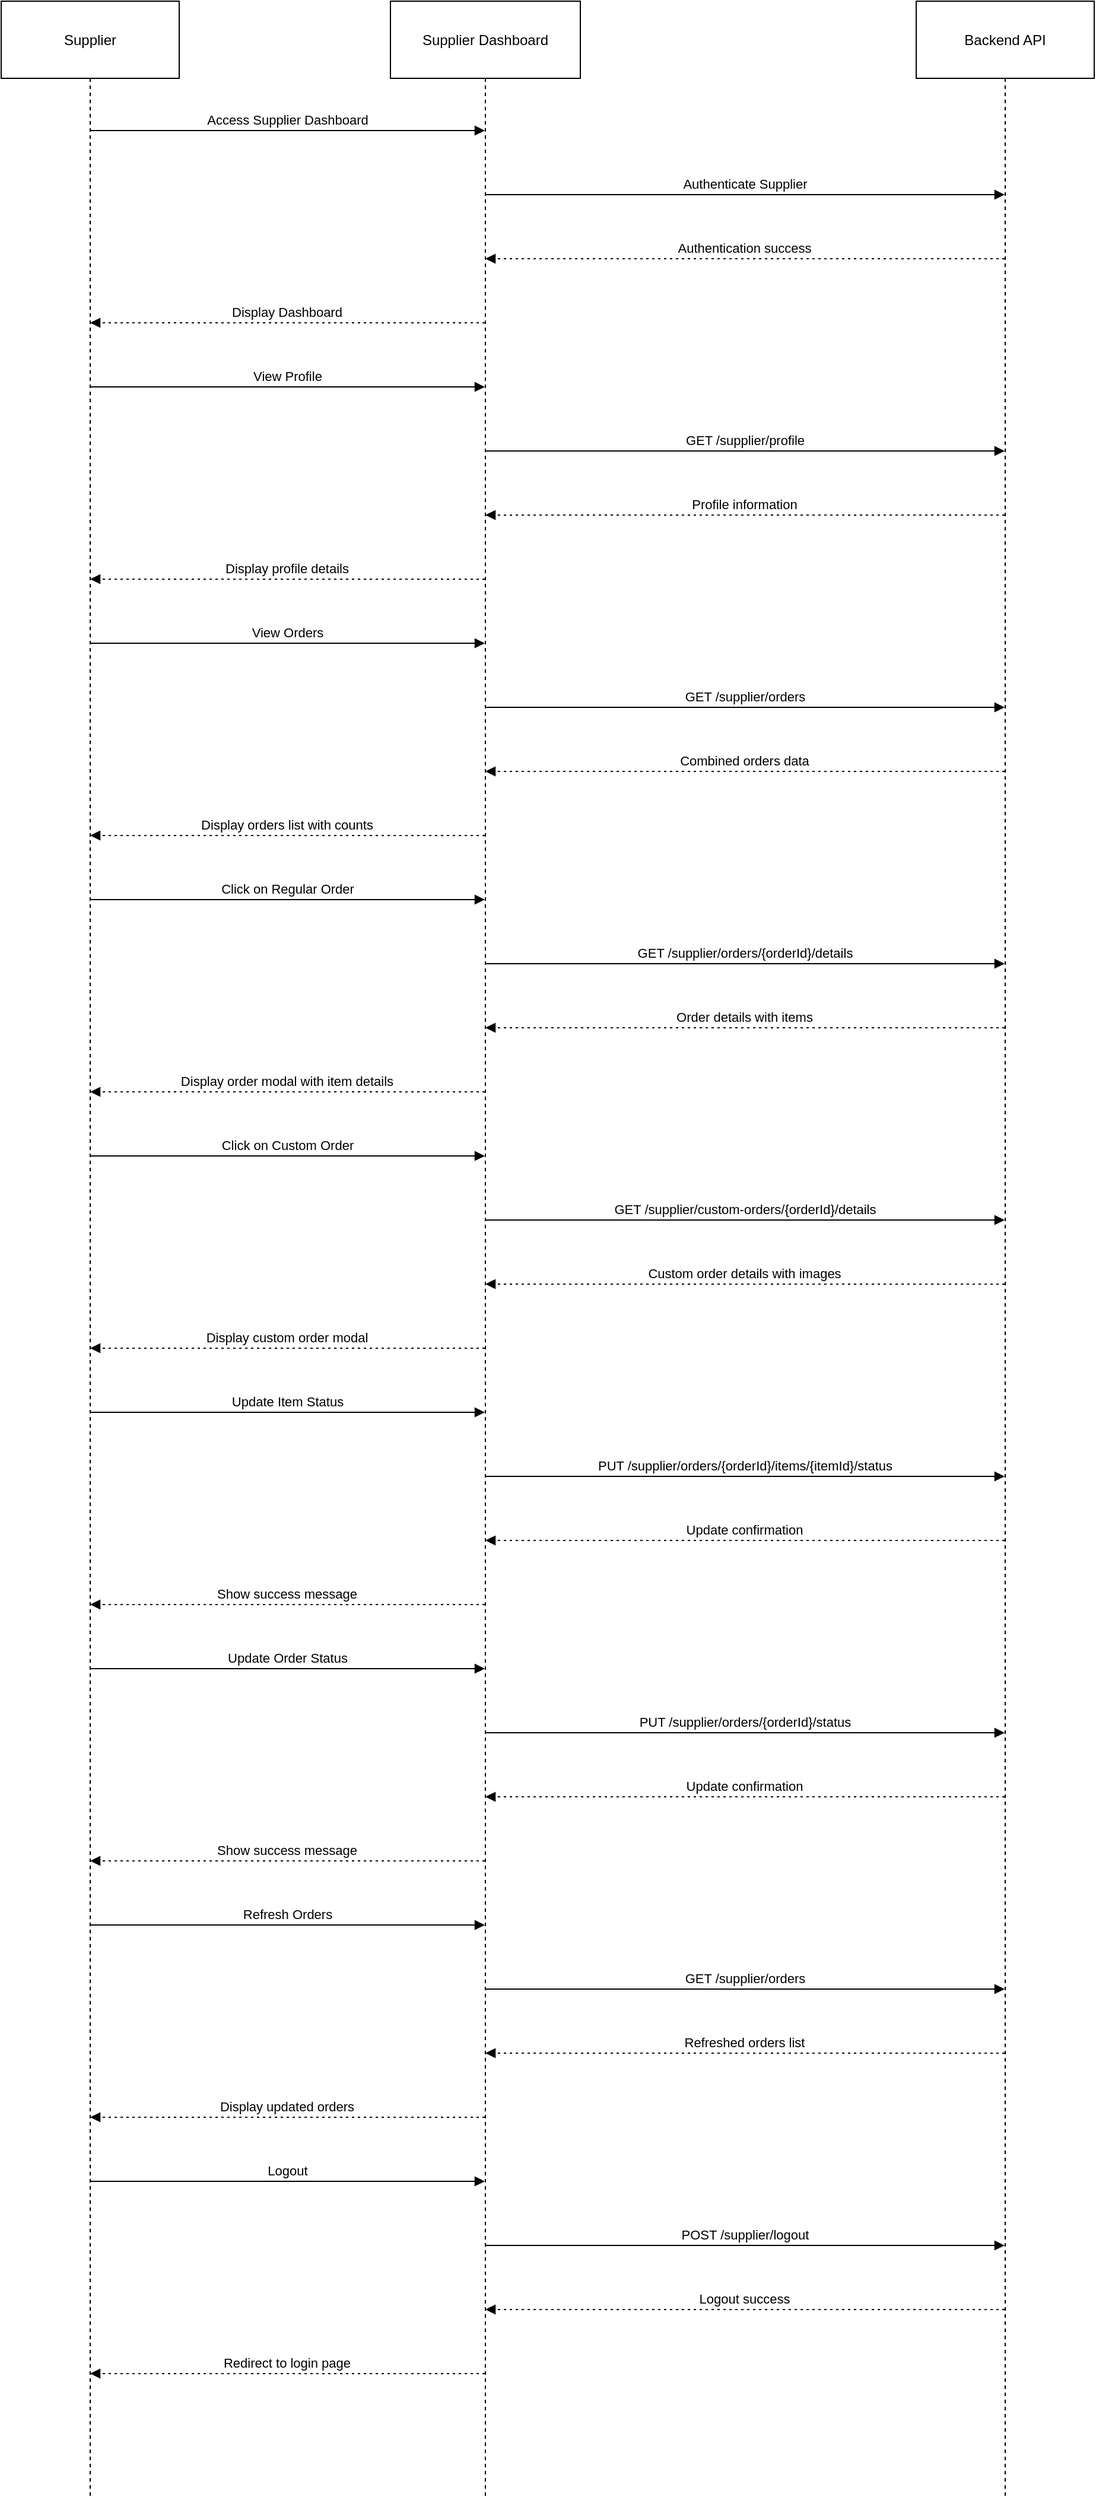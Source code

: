 <mxfile version="24.7.17">
  <diagram name="Page-1" id="1CCWfohj-vOmnqpkQpFh">
    <mxGraphModel dx="1173" dy="565" grid="1" gridSize="10" guides="1" tooltips="1" connect="1" arrows="1" fold="1" page="1" pageScale="1" pageWidth="850" pageHeight="1100" math="0" shadow="0">
      <root>
        <mxCell id="0" />
        <mxCell id="1" parent="0" />
        <mxCell id="Grq2taCvQOkZOYGNu2f1-1" value="Supplier" style="shape=umlLifeline;perimeter=lifelinePerimeter;whiteSpace=wrap;container=1;dropTarget=0;collapsible=0;recursiveResize=0;outlineConnect=0;portConstraint=eastwest;newEdgeStyle={&quot;edgeStyle&quot;:&quot;elbowEdgeStyle&quot;,&quot;elbow&quot;:&quot;vertical&quot;,&quot;curved&quot;:0,&quot;rounded&quot;:0};size=65;" vertex="1" parent="1">
          <mxGeometry x="20" y="20" width="150" height="2104" as="geometry" />
        </mxCell>
        <mxCell id="Grq2taCvQOkZOYGNu2f1-2" value="Supplier Dashboard" style="shape=umlLifeline;perimeter=lifelinePerimeter;whiteSpace=wrap;container=1;dropTarget=0;collapsible=0;recursiveResize=0;outlineConnect=0;portConstraint=eastwest;newEdgeStyle={&quot;edgeStyle&quot;:&quot;elbowEdgeStyle&quot;,&quot;elbow&quot;:&quot;vertical&quot;,&quot;curved&quot;:0,&quot;rounded&quot;:0};size=65;" vertex="1" parent="1">
          <mxGeometry x="348" y="20" width="160" height="2104" as="geometry" />
        </mxCell>
        <mxCell id="Grq2taCvQOkZOYGNu2f1-3" value="Backend API" style="shape=umlLifeline;perimeter=lifelinePerimeter;whiteSpace=wrap;container=1;dropTarget=0;collapsible=0;recursiveResize=0;outlineConnect=0;portConstraint=eastwest;newEdgeStyle={&quot;edgeStyle&quot;:&quot;elbowEdgeStyle&quot;,&quot;elbow&quot;:&quot;vertical&quot;,&quot;curved&quot;:0,&quot;rounded&quot;:0};size=65;" vertex="1" parent="1">
          <mxGeometry x="791" y="20" width="150" height="2104" as="geometry" />
        </mxCell>
        <mxCell id="Grq2taCvQOkZOYGNu2f1-4" value="Access Supplier Dashboard" style="verticalAlign=bottom;edgeStyle=elbowEdgeStyle;elbow=vertical;curved=0;rounded=0;endArrow=block;" edge="1" parent="1" source="Grq2taCvQOkZOYGNu2f1-1" target="Grq2taCvQOkZOYGNu2f1-2">
          <mxGeometry relative="1" as="geometry">
            <Array as="points">
              <mxPoint x="270" y="129" />
            </Array>
          </mxGeometry>
        </mxCell>
        <mxCell id="Grq2taCvQOkZOYGNu2f1-5" value="Authenticate Supplier" style="verticalAlign=bottom;edgeStyle=elbowEdgeStyle;elbow=vertical;curved=0;rounded=0;endArrow=block;" edge="1" parent="1" source="Grq2taCvQOkZOYGNu2f1-2" target="Grq2taCvQOkZOYGNu2f1-3">
          <mxGeometry relative="1" as="geometry">
            <Array as="points">
              <mxPoint x="656" y="183" />
            </Array>
          </mxGeometry>
        </mxCell>
        <mxCell id="Grq2taCvQOkZOYGNu2f1-6" value="Authentication success" style="verticalAlign=bottom;edgeStyle=elbowEdgeStyle;elbow=vertical;curved=0;rounded=0;dashed=1;dashPattern=2 3;endArrow=block;" edge="1" parent="1" source="Grq2taCvQOkZOYGNu2f1-3" target="Grq2taCvQOkZOYGNu2f1-2">
          <mxGeometry relative="1" as="geometry">
            <Array as="points">
              <mxPoint x="659" y="237" />
            </Array>
          </mxGeometry>
        </mxCell>
        <mxCell id="Grq2taCvQOkZOYGNu2f1-7" value="Display Dashboard" style="verticalAlign=bottom;edgeStyle=elbowEdgeStyle;elbow=vertical;curved=0;rounded=0;dashed=1;dashPattern=2 3;endArrow=block;" edge="1" parent="1" source="Grq2taCvQOkZOYGNu2f1-2" target="Grq2taCvQOkZOYGNu2f1-1">
          <mxGeometry relative="1" as="geometry">
            <Array as="points">
              <mxPoint x="273" y="291" />
            </Array>
          </mxGeometry>
        </mxCell>
        <mxCell id="Grq2taCvQOkZOYGNu2f1-8" value="View Profile" style="verticalAlign=bottom;edgeStyle=elbowEdgeStyle;elbow=vertical;curved=0;rounded=0;endArrow=block;" edge="1" parent="1" source="Grq2taCvQOkZOYGNu2f1-1" target="Grq2taCvQOkZOYGNu2f1-2">
          <mxGeometry relative="1" as="geometry">
            <Array as="points">
              <mxPoint x="270" y="345" />
            </Array>
          </mxGeometry>
        </mxCell>
        <mxCell id="Grq2taCvQOkZOYGNu2f1-9" value="GET /supplier/profile" style="verticalAlign=bottom;edgeStyle=elbowEdgeStyle;elbow=vertical;curved=0;rounded=0;endArrow=block;" edge="1" parent="1" source="Grq2taCvQOkZOYGNu2f1-2" target="Grq2taCvQOkZOYGNu2f1-3">
          <mxGeometry relative="1" as="geometry">
            <Array as="points">
              <mxPoint x="656" y="399" />
            </Array>
          </mxGeometry>
        </mxCell>
        <mxCell id="Grq2taCvQOkZOYGNu2f1-10" value="Profile information" style="verticalAlign=bottom;edgeStyle=elbowEdgeStyle;elbow=vertical;curved=0;rounded=0;dashed=1;dashPattern=2 3;endArrow=block;" edge="1" parent="1" source="Grq2taCvQOkZOYGNu2f1-3" target="Grq2taCvQOkZOYGNu2f1-2">
          <mxGeometry relative="1" as="geometry">
            <Array as="points">
              <mxPoint x="659" y="453" />
            </Array>
          </mxGeometry>
        </mxCell>
        <mxCell id="Grq2taCvQOkZOYGNu2f1-11" value="Display profile details" style="verticalAlign=bottom;edgeStyle=elbowEdgeStyle;elbow=vertical;curved=0;rounded=0;dashed=1;dashPattern=2 3;endArrow=block;" edge="1" parent="1" source="Grq2taCvQOkZOYGNu2f1-2" target="Grq2taCvQOkZOYGNu2f1-1">
          <mxGeometry relative="1" as="geometry">
            <Array as="points">
              <mxPoint x="273" y="507" />
            </Array>
          </mxGeometry>
        </mxCell>
        <mxCell id="Grq2taCvQOkZOYGNu2f1-12" value="View Orders" style="verticalAlign=bottom;edgeStyle=elbowEdgeStyle;elbow=vertical;curved=0;rounded=0;endArrow=block;" edge="1" parent="1" source="Grq2taCvQOkZOYGNu2f1-1" target="Grq2taCvQOkZOYGNu2f1-2">
          <mxGeometry relative="1" as="geometry">
            <Array as="points">
              <mxPoint x="270" y="561" />
            </Array>
          </mxGeometry>
        </mxCell>
        <mxCell id="Grq2taCvQOkZOYGNu2f1-13" value="GET /supplier/orders" style="verticalAlign=bottom;edgeStyle=elbowEdgeStyle;elbow=vertical;curved=0;rounded=0;endArrow=block;" edge="1" parent="1" source="Grq2taCvQOkZOYGNu2f1-2" target="Grq2taCvQOkZOYGNu2f1-3">
          <mxGeometry relative="1" as="geometry">
            <Array as="points">
              <mxPoint x="656" y="615" />
            </Array>
          </mxGeometry>
        </mxCell>
        <mxCell id="Grq2taCvQOkZOYGNu2f1-14" value="Combined orders data" style="verticalAlign=bottom;edgeStyle=elbowEdgeStyle;elbow=vertical;curved=0;rounded=0;dashed=1;dashPattern=2 3;endArrow=block;" edge="1" parent="1" source="Grq2taCvQOkZOYGNu2f1-3" target="Grq2taCvQOkZOYGNu2f1-2">
          <mxGeometry relative="1" as="geometry">
            <Array as="points">
              <mxPoint x="659" y="669" />
            </Array>
          </mxGeometry>
        </mxCell>
        <mxCell id="Grq2taCvQOkZOYGNu2f1-15" value="Display orders list with counts" style="verticalAlign=bottom;edgeStyle=elbowEdgeStyle;elbow=vertical;curved=0;rounded=0;dashed=1;dashPattern=2 3;endArrow=block;" edge="1" parent="1" source="Grq2taCvQOkZOYGNu2f1-2" target="Grq2taCvQOkZOYGNu2f1-1">
          <mxGeometry relative="1" as="geometry">
            <Array as="points">
              <mxPoint x="273" y="723" />
            </Array>
          </mxGeometry>
        </mxCell>
        <mxCell id="Grq2taCvQOkZOYGNu2f1-16" value="Click on Regular Order" style="verticalAlign=bottom;edgeStyle=elbowEdgeStyle;elbow=vertical;curved=0;rounded=0;endArrow=block;" edge="1" parent="1" source="Grq2taCvQOkZOYGNu2f1-1" target="Grq2taCvQOkZOYGNu2f1-2">
          <mxGeometry relative="1" as="geometry">
            <Array as="points">
              <mxPoint x="270" y="777" />
            </Array>
          </mxGeometry>
        </mxCell>
        <mxCell id="Grq2taCvQOkZOYGNu2f1-17" value="GET /supplier/orders/{orderId}/details" style="verticalAlign=bottom;edgeStyle=elbowEdgeStyle;elbow=vertical;curved=0;rounded=0;endArrow=block;" edge="1" parent="1" source="Grq2taCvQOkZOYGNu2f1-2" target="Grq2taCvQOkZOYGNu2f1-3">
          <mxGeometry relative="1" as="geometry">
            <Array as="points">
              <mxPoint x="656" y="831" />
            </Array>
          </mxGeometry>
        </mxCell>
        <mxCell id="Grq2taCvQOkZOYGNu2f1-18" value="Order details with items" style="verticalAlign=bottom;edgeStyle=elbowEdgeStyle;elbow=vertical;curved=0;rounded=0;dashed=1;dashPattern=2 3;endArrow=block;" edge="1" parent="1" source="Grq2taCvQOkZOYGNu2f1-3" target="Grq2taCvQOkZOYGNu2f1-2">
          <mxGeometry relative="1" as="geometry">
            <Array as="points">
              <mxPoint x="659" y="885" />
            </Array>
          </mxGeometry>
        </mxCell>
        <mxCell id="Grq2taCvQOkZOYGNu2f1-19" value="Display order modal with item details" style="verticalAlign=bottom;edgeStyle=elbowEdgeStyle;elbow=vertical;curved=0;rounded=0;dashed=1;dashPattern=2 3;endArrow=block;" edge="1" parent="1" source="Grq2taCvQOkZOYGNu2f1-2" target="Grq2taCvQOkZOYGNu2f1-1">
          <mxGeometry relative="1" as="geometry">
            <Array as="points">
              <mxPoint x="273" y="939" />
            </Array>
          </mxGeometry>
        </mxCell>
        <mxCell id="Grq2taCvQOkZOYGNu2f1-20" value="Click on Custom Order" style="verticalAlign=bottom;edgeStyle=elbowEdgeStyle;elbow=vertical;curved=0;rounded=0;endArrow=block;" edge="1" parent="1" source="Grq2taCvQOkZOYGNu2f1-1" target="Grq2taCvQOkZOYGNu2f1-2">
          <mxGeometry relative="1" as="geometry">
            <Array as="points">
              <mxPoint x="270" y="993" />
            </Array>
          </mxGeometry>
        </mxCell>
        <mxCell id="Grq2taCvQOkZOYGNu2f1-21" value="GET /supplier/custom-orders/{orderId}/details" style="verticalAlign=bottom;edgeStyle=elbowEdgeStyle;elbow=vertical;curved=0;rounded=0;endArrow=block;" edge="1" parent="1" source="Grq2taCvQOkZOYGNu2f1-2" target="Grq2taCvQOkZOYGNu2f1-3">
          <mxGeometry relative="1" as="geometry">
            <Array as="points">
              <mxPoint x="656" y="1047" />
            </Array>
          </mxGeometry>
        </mxCell>
        <mxCell id="Grq2taCvQOkZOYGNu2f1-22" value="Custom order details with images" style="verticalAlign=bottom;edgeStyle=elbowEdgeStyle;elbow=vertical;curved=0;rounded=0;dashed=1;dashPattern=2 3;endArrow=block;" edge="1" parent="1" source="Grq2taCvQOkZOYGNu2f1-3" target="Grq2taCvQOkZOYGNu2f1-2">
          <mxGeometry relative="1" as="geometry">
            <Array as="points">
              <mxPoint x="659" y="1101" />
            </Array>
          </mxGeometry>
        </mxCell>
        <mxCell id="Grq2taCvQOkZOYGNu2f1-23" value="Display custom order modal" style="verticalAlign=bottom;edgeStyle=elbowEdgeStyle;elbow=vertical;curved=0;rounded=0;dashed=1;dashPattern=2 3;endArrow=block;" edge="1" parent="1" source="Grq2taCvQOkZOYGNu2f1-2" target="Grq2taCvQOkZOYGNu2f1-1">
          <mxGeometry relative="1" as="geometry">
            <Array as="points">
              <mxPoint x="273" y="1155" />
            </Array>
          </mxGeometry>
        </mxCell>
        <mxCell id="Grq2taCvQOkZOYGNu2f1-24" value="Update Item Status" style="verticalAlign=bottom;edgeStyle=elbowEdgeStyle;elbow=vertical;curved=0;rounded=0;endArrow=block;" edge="1" parent="1" source="Grq2taCvQOkZOYGNu2f1-1" target="Grq2taCvQOkZOYGNu2f1-2">
          <mxGeometry relative="1" as="geometry">
            <Array as="points">
              <mxPoint x="270" y="1209" />
            </Array>
          </mxGeometry>
        </mxCell>
        <mxCell id="Grq2taCvQOkZOYGNu2f1-25" value="PUT /supplier/orders/{orderId}/items/{itemId}/status" style="verticalAlign=bottom;edgeStyle=elbowEdgeStyle;elbow=vertical;curved=0;rounded=0;endArrow=block;" edge="1" parent="1" source="Grq2taCvQOkZOYGNu2f1-2" target="Grq2taCvQOkZOYGNu2f1-3">
          <mxGeometry relative="1" as="geometry">
            <Array as="points">
              <mxPoint x="656" y="1263" />
            </Array>
          </mxGeometry>
        </mxCell>
        <mxCell id="Grq2taCvQOkZOYGNu2f1-26" value="Update confirmation" style="verticalAlign=bottom;edgeStyle=elbowEdgeStyle;elbow=vertical;curved=0;rounded=0;dashed=1;dashPattern=2 3;endArrow=block;" edge="1" parent="1" source="Grq2taCvQOkZOYGNu2f1-3" target="Grq2taCvQOkZOYGNu2f1-2">
          <mxGeometry relative="1" as="geometry">
            <Array as="points">
              <mxPoint x="659" y="1317" />
            </Array>
          </mxGeometry>
        </mxCell>
        <mxCell id="Grq2taCvQOkZOYGNu2f1-27" value="Show success message" style="verticalAlign=bottom;edgeStyle=elbowEdgeStyle;elbow=vertical;curved=0;rounded=0;dashed=1;dashPattern=2 3;endArrow=block;" edge="1" parent="1" source="Grq2taCvQOkZOYGNu2f1-2" target="Grq2taCvQOkZOYGNu2f1-1">
          <mxGeometry relative="1" as="geometry">
            <Array as="points">
              <mxPoint x="273" y="1371" />
            </Array>
          </mxGeometry>
        </mxCell>
        <mxCell id="Grq2taCvQOkZOYGNu2f1-28" value="Update Order Status" style="verticalAlign=bottom;edgeStyle=elbowEdgeStyle;elbow=vertical;curved=0;rounded=0;endArrow=block;" edge="1" parent="1" source="Grq2taCvQOkZOYGNu2f1-1" target="Grq2taCvQOkZOYGNu2f1-2">
          <mxGeometry relative="1" as="geometry">
            <Array as="points">
              <mxPoint x="270" y="1425" />
            </Array>
          </mxGeometry>
        </mxCell>
        <mxCell id="Grq2taCvQOkZOYGNu2f1-29" value="PUT /supplier/orders/{orderId}/status" style="verticalAlign=bottom;edgeStyle=elbowEdgeStyle;elbow=vertical;curved=0;rounded=0;endArrow=block;" edge="1" parent="1" source="Grq2taCvQOkZOYGNu2f1-2" target="Grq2taCvQOkZOYGNu2f1-3">
          <mxGeometry relative="1" as="geometry">
            <Array as="points">
              <mxPoint x="656" y="1479" />
            </Array>
          </mxGeometry>
        </mxCell>
        <mxCell id="Grq2taCvQOkZOYGNu2f1-30" value="Update confirmation" style="verticalAlign=bottom;edgeStyle=elbowEdgeStyle;elbow=vertical;curved=0;rounded=0;dashed=1;dashPattern=2 3;endArrow=block;" edge="1" parent="1" source="Grq2taCvQOkZOYGNu2f1-3" target="Grq2taCvQOkZOYGNu2f1-2">
          <mxGeometry relative="1" as="geometry">
            <Array as="points">
              <mxPoint x="659" y="1533" />
            </Array>
          </mxGeometry>
        </mxCell>
        <mxCell id="Grq2taCvQOkZOYGNu2f1-31" value="Show success message" style="verticalAlign=bottom;edgeStyle=elbowEdgeStyle;elbow=vertical;curved=0;rounded=0;dashed=1;dashPattern=2 3;endArrow=block;" edge="1" parent="1" source="Grq2taCvQOkZOYGNu2f1-2" target="Grq2taCvQOkZOYGNu2f1-1">
          <mxGeometry relative="1" as="geometry">
            <Array as="points">
              <mxPoint x="273" y="1587" />
            </Array>
          </mxGeometry>
        </mxCell>
        <mxCell id="Grq2taCvQOkZOYGNu2f1-32" value="Refresh Orders" style="verticalAlign=bottom;edgeStyle=elbowEdgeStyle;elbow=vertical;curved=0;rounded=0;endArrow=block;" edge="1" parent="1" source="Grq2taCvQOkZOYGNu2f1-1" target="Grq2taCvQOkZOYGNu2f1-2">
          <mxGeometry relative="1" as="geometry">
            <Array as="points">
              <mxPoint x="270" y="1641" />
            </Array>
          </mxGeometry>
        </mxCell>
        <mxCell id="Grq2taCvQOkZOYGNu2f1-33" value="GET /supplier/orders" style="verticalAlign=bottom;edgeStyle=elbowEdgeStyle;elbow=vertical;curved=0;rounded=0;endArrow=block;" edge="1" parent="1" source="Grq2taCvQOkZOYGNu2f1-2" target="Grq2taCvQOkZOYGNu2f1-3">
          <mxGeometry relative="1" as="geometry">
            <Array as="points">
              <mxPoint x="656" y="1695" />
            </Array>
          </mxGeometry>
        </mxCell>
        <mxCell id="Grq2taCvQOkZOYGNu2f1-34" value="Refreshed orders list" style="verticalAlign=bottom;edgeStyle=elbowEdgeStyle;elbow=vertical;curved=0;rounded=0;dashed=1;dashPattern=2 3;endArrow=block;" edge="1" parent="1" source="Grq2taCvQOkZOYGNu2f1-3" target="Grq2taCvQOkZOYGNu2f1-2">
          <mxGeometry relative="1" as="geometry">
            <Array as="points">
              <mxPoint x="659" y="1749" />
            </Array>
          </mxGeometry>
        </mxCell>
        <mxCell id="Grq2taCvQOkZOYGNu2f1-35" value="Display updated orders" style="verticalAlign=bottom;edgeStyle=elbowEdgeStyle;elbow=vertical;curved=0;rounded=0;dashed=1;dashPattern=2 3;endArrow=block;" edge="1" parent="1" source="Grq2taCvQOkZOYGNu2f1-2" target="Grq2taCvQOkZOYGNu2f1-1">
          <mxGeometry relative="1" as="geometry">
            <Array as="points">
              <mxPoint x="273" y="1803" />
            </Array>
          </mxGeometry>
        </mxCell>
        <mxCell id="Grq2taCvQOkZOYGNu2f1-36" value="Logout" style="verticalAlign=bottom;edgeStyle=elbowEdgeStyle;elbow=vertical;curved=0;rounded=0;endArrow=block;" edge="1" parent="1" source="Grq2taCvQOkZOYGNu2f1-1" target="Grq2taCvQOkZOYGNu2f1-2">
          <mxGeometry relative="1" as="geometry">
            <Array as="points">
              <mxPoint x="270" y="1857" />
            </Array>
          </mxGeometry>
        </mxCell>
        <mxCell id="Grq2taCvQOkZOYGNu2f1-37" value="POST /supplier/logout" style="verticalAlign=bottom;edgeStyle=elbowEdgeStyle;elbow=vertical;curved=0;rounded=0;endArrow=block;" edge="1" parent="1" source="Grq2taCvQOkZOYGNu2f1-2" target="Grq2taCvQOkZOYGNu2f1-3">
          <mxGeometry relative="1" as="geometry">
            <Array as="points">
              <mxPoint x="656" y="1911" />
            </Array>
          </mxGeometry>
        </mxCell>
        <mxCell id="Grq2taCvQOkZOYGNu2f1-38" value="Logout success" style="verticalAlign=bottom;edgeStyle=elbowEdgeStyle;elbow=vertical;curved=0;rounded=0;dashed=1;dashPattern=2 3;endArrow=block;" edge="1" parent="1" source="Grq2taCvQOkZOYGNu2f1-3" target="Grq2taCvQOkZOYGNu2f1-2">
          <mxGeometry relative="1" as="geometry">
            <Array as="points">
              <mxPoint x="659" y="1965" />
            </Array>
          </mxGeometry>
        </mxCell>
        <mxCell id="Grq2taCvQOkZOYGNu2f1-39" value="Redirect to login page" style="verticalAlign=bottom;edgeStyle=elbowEdgeStyle;elbow=vertical;curved=0;rounded=0;dashed=1;dashPattern=2 3;endArrow=block;" edge="1" parent="1" source="Grq2taCvQOkZOYGNu2f1-2" target="Grq2taCvQOkZOYGNu2f1-1">
          <mxGeometry relative="1" as="geometry">
            <Array as="points">
              <mxPoint x="273" y="2019" />
            </Array>
          </mxGeometry>
        </mxCell>
      </root>
    </mxGraphModel>
  </diagram>
</mxfile>
